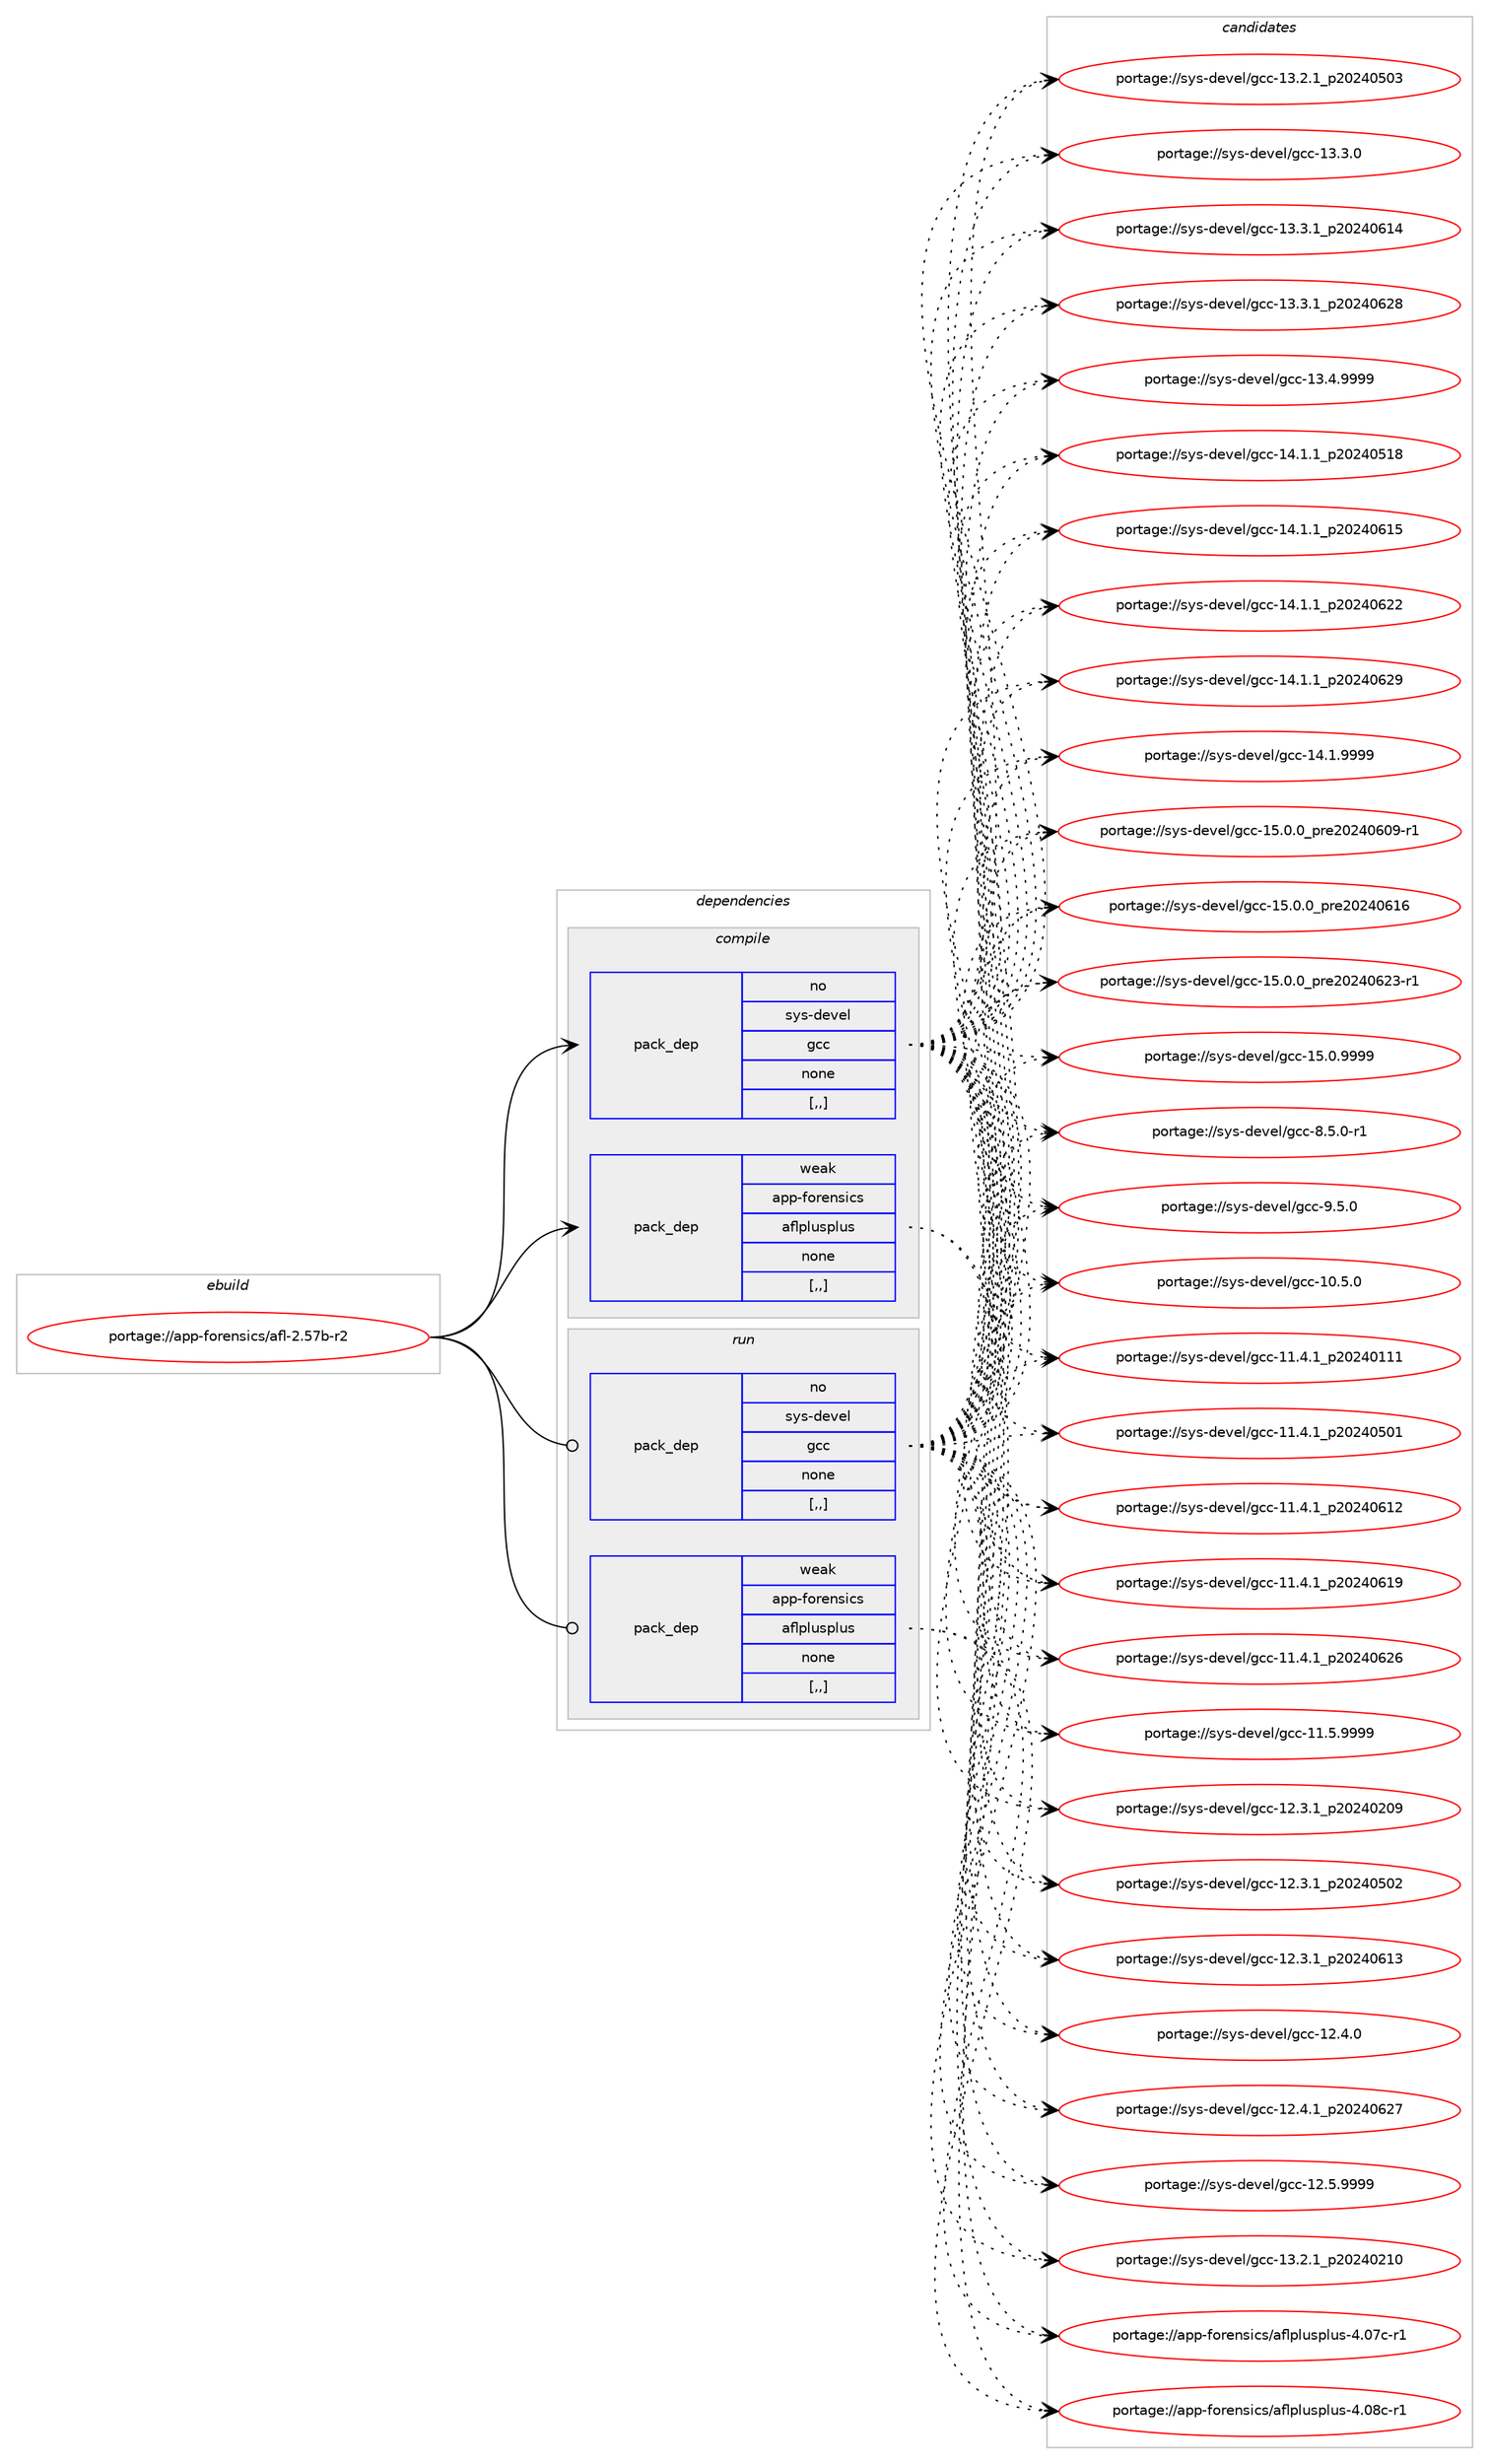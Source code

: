 digraph prolog {

# *************
# Graph options
# *************

newrank=true;
concentrate=true;
compound=true;
graph [rankdir=LR,fontname=Helvetica,fontsize=10,ranksep=1.5];#, ranksep=2.5, nodesep=0.2];
edge  [arrowhead=vee];
node  [fontname=Helvetica,fontsize=10];

# **********
# The ebuild
# **********

subgraph cluster_leftcol {
color=gray;
rank=same;
label=<<i>ebuild</i>>;
id [label="portage://app-forensics/afl-2.57b-r2", color=red, width=4, href="../app-forensics/afl-2.57b-r2.svg"];
}

# ****************
# The dependencies
# ****************

subgraph cluster_midcol {
color=gray;
label=<<i>dependencies</i>>;
subgraph cluster_compile {
fillcolor="#eeeeee";
style=filled;
label=<<i>compile</i>>;
subgraph pack24079 {
dependency34613 [label=<<TABLE BORDER="0" CELLBORDER="1" CELLSPACING="0" CELLPADDING="4" WIDTH="220"><TR><TD ROWSPAN="6" CELLPADDING="30">pack_dep</TD></TR><TR><TD WIDTH="110">no</TD></TR><TR><TD>sys-devel</TD></TR><TR><TD>gcc</TD></TR><TR><TD>none</TD></TR><TR><TD>[,,]</TD></TR></TABLE>>, shape=none, color=blue];
}
id:e -> dependency34613:w [weight=20,style="solid",arrowhead="vee"];
subgraph pack24080 {
dependency34614 [label=<<TABLE BORDER="0" CELLBORDER="1" CELLSPACING="0" CELLPADDING="4" WIDTH="220"><TR><TD ROWSPAN="6" CELLPADDING="30">pack_dep</TD></TR><TR><TD WIDTH="110">weak</TD></TR><TR><TD>app-forensics</TD></TR><TR><TD>aflplusplus</TD></TR><TR><TD>none</TD></TR><TR><TD>[,,]</TD></TR></TABLE>>, shape=none, color=blue];
}
id:e -> dependency34614:w [weight=20,style="solid",arrowhead="vee"];
}
subgraph cluster_compileandrun {
fillcolor="#eeeeee";
style=filled;
label=<<i>compile and run</i>>;
}
subgraph cluster_run {
fillcolor="#eeeeee";
style=filled;
label=<<i>run</i>>;
subgraph pack24081 {
dependency34615 [label=<<TABLE BORDER="0" CELLBORDER="1" CELLSPACING="0" CELLPADDING="4" WIDTH="220"><TR><TD ROWSPAN="6" CELLPADDING="30">pack_dep</TD></TR><TR><TD WIDTH="110">no</TD></TR><TR><TD>sys-devel</TD></TR><TR><TD>gcc</TD></TR><TR><TD>none</TD></TR><TR><TD>[,,]</TD></TR></TABLE>>, shape=none, color=blue];
}
id:e -> dependency34615:w [weight=20,style="solid",arrowhead="odot"];
subgraph pack24082 {
dependency34616 [label=<<TABLE BORDER="0" CELLBORDER="1" CELLSPACING="0" CELLPADDING="4" WIDTH="220"><TR><TD ROWSPAN="6" CELLPADDING="30">pack_dep</TD></TR><TR><TD WIDTH="110">weak</TD></TR><TR><TD>app-forensics</TD></TR><TR><TD>aflplusplus</TD></TR><TR><TD>none</TD></TR><TR><TD>[,,]</TD></TR></TABLE>>, shape=none, color=blue];
}
id:e -> dependency34616:w [weight=20,style="solid",arrowhead="odot"];
}
}

# **************
# The candidates
# **************

subgraph cluster_choices {
rank=same;
color=gray;
label=<<i>candidates</i>>;

subgraph choice24079 {
color=black;
nodesep=1;
choice1151211154510010111810110847103999945494846534648 [label="portage://sys-devel/gcc-10.5.0", color=red, width=4,href="../sys-devel/gcc-10.5.0.svg"];
choice1151211154510010111810110847103999945494946524649951125048505248494949 [label="portage://sys-devel/gcc-11.4.1_p20240111", color=red, width=4,href="../sys-devel/gcc-11.4.1_p20240111.svg"];
choice1151211154510010111810110847103999945494946524649951125048505248534849 [label="portage://sys-devel/gcc-11.4.1_p20240501", color=red, width=4,href="../sys-devel/gcc-11.4.1_p20240501.svg"];
choice1151211154510010111810110847103999945494946524649951125048505248544950 [label="portage://sys-devel/gcc-11.4.1_p20240612", color=red, width=4,href="../sys-devel/gcc-11.4.1_p20240612.svg"];
choice1151211154510010111810110847103999945494946524649951125048505248544957 [label="portage://sys-devel/gcc-11.4.1_p20240619", color=red, width=4,href="../sys-devel/gcc-11.4.1_p20240619.svg"];
choice1151211154510010111810110847103999945494946524649951125048505248545054 [label="portage://sys-devel/gcc-11.4.1_p20240626", color=red, width=4,href="../sys-devel/gcc-11.4.1_p20240626.svg"];
choice1151211154510010111810110847103999945494946534657575757 [label="portage://sys-devel/gcc-11.5.9999", color=red, width=4,href="../sys-devel/gcc-11.5.9999.svg"];
choice1151211154510010111810110847103999945495046514649951125048505248504857 [label="portage://sys-devel/gcc-12.3.1_p20240209", color=red, width=4,href="../sys-devel/gcc-12.3.1_p20240209.svg"];
choice1151211154510010111810110847103999945495046514649951125048505248534850 [label="portage://sys-devel/gcc-12.3.1_p20240502", color=red, width=4,href="../sys-devel/gcc-12.3.1_p20240502.svg"];
choice1151211154510010111810110847103999945495046514649951125048505248544951 [label="portage://sys-devel/gcc-12.3.1_p20240613", color=red, width=4,href="../sys-devel/gcc-12.3.1_p20240613.svg"];
choice1151211154510010111810110847103999945495046524648 [label="portage://sys-devel/gcc-12.4.0", color=red, width=4,href="../sys-devel/gcc-12.4.0.svg"];
choice1151211154510010111810110847103999945495046524649951125048505248545055 [label="portage://sys-devel/gcc-12.4.1_p20240627", color=red, width=4,href="../sys-devel/gcc-12.4.1_p20240627.svg"];
choice1151211154510010111810110847103999945495046534657575757 [label="portage://sys-devel/gcc-12.5.9999", color=red, width=4,href="../sys-devel/gcc-12.5.9999.svg"];
choice1151211154510010111810110847103999945495146504649951125048505248504948 [label="portage://sys-devel/gcc-13.2.1_p20240210", color=red, width=4,href="../sys-devel/gcc-13.2.1_p20240210.svg"];
choice1151211154510010111810110847103999945495146504649951125048505248534851 [label="portage://sys-devel/gcc-13.2.1_p20240503", color=red, width=4,href="../sys-devel/gcc-13.2.1_p20240503.svg"];
choice1151211154510010111810110847103999945495146514648 [label="portage://sys-devel/gcc-13.3.0", color=red, width=4,href="../sys-devel/gcc-13.3.0.svg"];
choice1151211154510010111810110847103999945495146514649951125048505248544952 [label="portage://sys-devel/gcc-13.3.1_p20240614", color=red, width=4,href="../sys-devel/gcc-13.3.1_p20240614.svg"];
choice1151211154510010111810110847103999945495146514649951125048505248545056 [label="portage://sys-devel/gcc-13.3.1_p20240628", color=red, width=4,href="../sys-devel/gcc-13.3.1_p20240628.svg"];
choice1151211154510010111810110847103999945495146524657575757 [label="portage://sys-devel/gcc-13.4.9999", color=red, width=4,href="../sys-devel/gcc-13.4.9999.svg"];
choice1151211154510010111810110847103999945495246494649951125048505248534956 [label="portage://sys-devel/gcc-14.1.1_p20240518", color=red, width=4,href="../sys-devel/gcc-14.1.1_p20240518.svg"];
choice1151211154510010111810110847103999945495246494649951125048505248544953 [label="portage://sys-devel/gcc-14.1.1_p20240615", color=red, width=4,href="../sys-devel/gcc-14.1.1_p20240615.svg"];
choice1151211154510010111810110847103999945495246494649951125048505248545050 [label="portage://sys-devel/gcc-14.1.1_p20240622", color=red, width=4,href="../sys-devel/gcc-14.1.1_p20240622.svg"];
choice1151211154510010111810110847103999945495246494649951125048505248545057 [label="portage://sys-devel/gcc-14.1.1_p20240629", color=red, width=4,href="../sys-devel/gcc-14.1.1_p20240629.svg"];
choice1151211154510010111810110847103999945495246494657575757 [label="portage://sys-devel/gcc-14.1.9999", color=red, width=4,href="../sys-devel/gcc-14.1.9999.svg"];
choice11512111545100101118101108471039999454953464846489511211410150485052485448574511449 [label="portage://sys-devel/gcc-15.0.0_pre20240609-r1", color=red, width=4,href="../sys-devel/gcc-15.0.0_pre20240609-r1.svg"];
choice1151211154510010111810110847103999945495346484648951121141015048505248544954 [label="portage://sys-devel/gcc-15.0.0_pre20240616", color=red, width=4,href="../sys-devel/gcc-15.0.0_pre20240616.svg"];
choice11512111545100101118101108471039999454953464846489511211410150485052485450514511449 [label="portage://sys-devel/gcc-15.0.0_pre20240623-r1", color=red, width=4,href="../sys-devel/gcc-15.0.0_pre20240623-r1.svg"];
choice1151211154510010111810110847103999945495346484657575757 [label="portage://sys-devel/gcc-15.0.9999", color=red, width=4,href="../sys-devel/gcc-15.0.9999.svg"];
choice115121115451001011181011084710399994556465346484511449 [label="portage://sys-devel/gcc-8.5.0-r1", color=red, width=4,href="../sys-devel/gcc-8.5.0-r1.svg"];
choice11512111545100101118101108471039999455746534648 [label="portage://sys-devel/gcc-9.5.0", color=red, width=4,href="../sys-devel/gcc-9.5.0.svg"];
dependency34613:e -> choice1151211154510010111810110847103999945494846534648:w [style=dotted,weight="100"];
dependency34613:e -> choice1151211154510010111810110847103999945494946524649951125048505248494949:w [style=dotted,weight="100"];
dependency34613:e -> choice1151211154510010111810110847103999945494946524649951125048505248534849:w [style=dotted,weight="100"];
dependency34613:e -> choice1151211154510010111810110847103999945494946524649951125048505248544950:w [style=dotted,weight="100"];
dependency34613:e -> choice1151211154510010111810110847103999945494946524649951125048505248544957:w [style=dotted,weight="100"];
dependency34613:e -> choice1151211154510010111810110847103999945494946524649951125048505248545054:w [style=dotted,weight="100"];
dependency34613:e -> choice1151211154510010111810110847103999945494946534657575757:w [style=dotted,weight="100"];
dependency34613:e -> choice1151211154510010111810110847103999945495046514649951125048505248504857:w [style=dotted,weight="100"];
dependency34613:e -> choice1151211154510010111810110847103999945495046514649951125048505248534850:w [style=dotted,weight="100"];
dependency34613:e -> choice1151211154510010111810110847103999945495046514649951125048505248544951:w [style=dotted,weight="100"];
dependency34613:e -> choice1151211154510010111810110847103999945495046524648:w [style=dotted,weight="100"];
dependency34613:e -> choice1151211154510010111810110847103999945495046524649951125048505248545055:w [style=dotted,weight="100"];
dependency34613:e -> choice1151211154510010111810110847103999945495046534657575757:w [style=dotted,weight="100"];
dependency34613:e -> choice1151211154510010111810110847103999945495146504649951125048505248504948:w [style=dotted,weight="100"];
dependency34613:e -> choice1151211154510010111810110847103999945495146504649951125048505248534851:w [style=dotted,weight="100"];
dependency34613:e -> choice1151211154510010111810110847103999945495146514648:w [style=dotted,weight="100"];
dependency34613:e -> choice1151211154510010111810110847103999945495146514649951125048505248544952:w [style=dotted,weight="100"];
dependency34613:e -> choice1151211154510010111810110847103999945495146514649951125048505248545056:w [style=dotted,weight="100"];
dependency34613:e -> choice1151211154510010111810110847103999945495146524657575757:w [style=dotted,weight="100"];
dependency34613:e -> choice1151211154510010111810110847103999945495246494649951125048505248534956:w [style=dotted,weight="100"];
dependency34613:e -> choice1151211154510010111810110847103999945495246494649951125048505248544953:w [style=dotted,weight="100"];
dependency34613:e -> choice1151211154510010111810110847103999945495246494649951125048505248545050:w [style=dotted,weight="100"];
dependency34613:e -> choice1151211154510010111810110847103999945495246494649951125048505248545057:w [style=dotted,weight="100"];
dependency34613:e -> choice1151211154510010111810110847103999945495246494657575757:w [style=dotted,weight="100"];
dependency34613:e -> choice11512111545100101118101108471039999454953464846489511211410150485052485448574511449:w [style=dotted,weight="100"];
dependency34613:e -> choice1151211154510010111810110847103999945495346484648951121141015048505248544954:w [style=dotted,weight="100"];
dependency34613:e -> choice11512111545100101118101108471039999454953464846489511211410150485052485450514511449:w [style=dotted,weight="100"];
dependency34613:e -> choice1151211154510010111810110847103999945495346484657575757:w [style=dotted,weight="100"];
dependency34613:e -> choice115121115451001011181011084710399994556465346484511449:w [style=dotted,weight="100"];
dependency34613:e -> choice11512111545100101118101108471039999455746534648:w [style=dotted,weight="100"];
}
subgraph choice24080 {
color=black;
nodesep=1;
choice97112112451021111141011101151059911547971021081121081171151121081171154552464855994511449 [label="portage://app-forensics/aflplusplus-4.07c-r1", color=red, width=4,href="../app-forensics/aflplusplus-4.07c-r1.svg"];
choice97112112451021111141011101151059911547971021081121081171151121081171154552464856994511449 [label="portage://app-forensics/aflplusplus-4.08c-r1", color=red, width=4,href="../app-forensics/aflplusplus-4.08c-r1.svg"];
dependency34614:e -> choice97112112451021111141011101151059911547971021081121081171151121081171154552464855994511449:w [style=dotted,weight="100"];
dependency34614:e -> choice97112112451021111141011101151059911547971021081121081171151121081171154552464856994511449:w [style=dotted,weight="100"];
}
subgraph choice24081 {
color=black;
nodesep=1;
choice1151211154510010111810110847103999945494846534648 [label="portage://sys-devel/gcc-10.5.0", color=red, width=4,href="../sys-devel/gcc-10.5.0.svg"];
choice1151211154510010111810110847103999945494946524649951125048505248494949 [label="portage://sys-devel/gcc-11.4.1_p20240111", color=red, width=4,href="../sys-devel/gcc-11.4.1_p20240111.svg"];
choice1151211154510010111810110847103999945494946524649951125048505248534849 [label="portage://sys-devel/gcc-11.4.1_p20240501", color=red, width=4,href="../sys-devel/gcc-11.4.1_p20240501.svg"];
choice1151211154510010111810110847103999945494946524649951125048505248544950 [label="portage://sys-devel/gcc-11.4.1_p20240612", color=red, width=4,href="../sys-devel/gcc-11.4.1_p20240612.svg"];
choice1151211154510010111810110847103999945494946524649951125048505248544957 [label="portage://sys-devel/gcc-11.4.1_p20240619", color=red, width=4,href="../sys-devel/gcc-11.4.1_p20240619.svg"];
choice1151211154510010111810110847103999945494946524649951125048505248545054 [label="portage://sys-devel/gcc-11.4.1_p20240626", color=red, width=4,href="../sys-devel/gcc-11.4.1_p20240626.svg"];
choice1151211154510010111810110847103999945494946534657575757 [label="portage://sys-devel/gcc-11.5.9999", color=red, width=4,href="../sys-devel/gcc-11.5.9999.svg"];
choice1151211154510010111810110847103999945495046514649951125048505248504857 [label="portage://sys-devel/gcc-12.3.1_p20240209", color=red, width=4,href="../sys-devel/gcc-12.3.1_p20240209.svg"];
choice1151211154510010111810110847103999945495046514649951125048505248534850 [label="portage://sys-devel/gcc-12.3.1_p20240502", color=red, width=4,href="../sys-devel/gcc-12.3.1_p20240502.svg"];
choice1151211154510010111810110847103999945495046514649951125048505248544951 [label="portage://sys-devel/gcc-12.3.1_p20240613", color=red, width=4,href="../sys-devel/gcc-12.3.1_p20240613.svg"];
choice1151211154510010111810110847103999945495046524648 [label="portage://sys-devel/gcc-12.4.0", color=red, width=4,href="../sys-devel/gcc-12.4.0.svg"];
choice1151211154510010111810110847103999945495046524649951125048505248545055 [label="portage://sys-devel/gcc-12.4.1_p20240627", color=red, width=4,href="../sys-devel/gcc-12.4.1_p20240627.svg"];
choice1151211154510010111810110847103999945495046534657575757 [label="portage://sys-devel/gcc-12.5.9999", color=red, width=4,href="../sys-devel/gcc-12.5.9999.svg"];
choice1151211154510010111810110847103999945495146504649951125048505248504948 [label="portage://sys-devel/gcc-13.2.1_p20240210", color=red, width=4,href="../sys-devel/gcc-13.2.1_p20240210.svg"];
choice1151211154510010111810110847103999945495146504649951125048505248534851 [label="portage://sys-devel/gcc-13.2.1_p20240503", color=red, width=4,href="../sys-devel/gcc-13.2.1_p20240503.svg"];
choice1151211154510010111810110847103999945495146514648 [label="portage://sys-devel/gcc-13.3.0", color=red, width=4,href="../sys-devel/gcc-13.3.0.svg"];
choice1151211154510010111810110847103999945495146514649951125048505248544952 [label="portage://sys-devel/gcc-13.3.1_p20240614", color=red, width=4,href="../sys-devel/gcc-13.3.1_p20240614.svg"];
choice1151211154510010111810110847103999945495146514649951125048505248545056 [label="portage://sys-devel/gcc-13.3.1_p20240628", color=red, width=4,href="../sys-devel/gcc-13.3.1_p20240628.svg"];
choice1151211154510010111810110847103999945495146524657575757 [label="portage://sys-devel/gcc-13.4.9999", color=red, width=4,href="../sys-devel/gcc-13.4.9999.svg"];
choice1151211154510010111810110847103999945495246494649951125048505248534956 [label="portage://sys-devel/gcc-14.1.1_p20240518", color=red, width=4,href="../sys-devel/gcc-14.1.1_p20240518.svg"];
choice1151211154510010111810110847103999945495246494649951125048505248544953 [label="portage://sys-devel/gcc-14.1.1_p20240615", color=red, width=4,href="../sys-devel/gcc-14.1.1_p20240615.svg"];
choice1151211154510010111810110847103999945495246494649951125048505248545050 [label="portage://sys-devel/gcc-14.1.1_p20240622", color=red, width=4,href="../sys-devel/gcc-14.1.1_p20240622.svg"];
choice1151211154510010111810110847103999945495246494649951125048505248545057 [label="portage://sys-devel/gcc-14.1.1_p20240629", color=red, width=4,href="../sys-devel/gcc-14.1.1_p20240629.svg"];
choice1151211154510010111810110847103999945495246494657575757 [label="portage://sys-devel/gcc-14.1.9999", color=red, width=4,href="../sys-devel/gcc-14.1.9999.svg"];
choice11512111545100101118101108471039999454953464846489511211410150485052485448574511449 [label="portage://sys-devel/gcc-15.0.0_pre20240609-r1", color=red, width=4,href="../sys-devel/gcc-15.0.0_pre20240609-r1.svg"];
choice1151211154510010111810110847103999945495346484648951121141015048505248544954 [label="portage://sys-devel/gcc-15.0.0_pre20240616", color=red, width=4,href="../sys-devel/gcc-15.0.0_pre20240616.svg"];
choice11512111545100101118101108471039999454953464846489511211410150485052485450514511449 [label="portage://sys-devel/gcc-15.0.0_pre20240623-r1", color=red, width=4,href="../sys-devel/gcc-15.0.0_pre20240623-r1.svg"];
choice1151211154510010111810110847103999945495346484657575757 [label="portage://sys-devel/gcc-15.0.9999", color=red, width=4,href="../sys-devel/gcc-15.0.9999.svg"];
choice115121115451001011181011084710399994556465346484511449 [label="portage://sys-devel/gcc-8.5.0-r1", color=red, width=4,href="../sys-devel/gcc-8.5.0-r1.svg"];
choice11512111545100101118101108471039999455746534648 [label="portage://sys-devel/gcc-9.5.0", color=red, width=4,href="../sys-devel/gcc-9.5.0.svg"];
dependency34615:e -> choice1151211154510010111810110847103999945494846534648:w [style=dotted,weight="100"];
dependency34615:e -> choice1151211154510010111810110847103999945494946524649951125048505248494949:w [style=dotted,weight="100"];
dependency34615:e -> choice1151211154510010111810110847103999945494946524649951125048505248534849:w [style=dotted,weight="100"];
dependency34615:e -> choice1151211154510010111810110847103999945494946524649951125048505248544950:w [style=dotted,weight="100"];
dependency34615:e -> choice1151211154510010111810110847103999945494946524649951125048505248544957:w [style=dotted,weight="100"];
dependency34615:e -> choice1151211154510010111810110847103999945494946524649951125048505248545054:w [style=dotted,weight="100"];
dependency34615:e -> choice1151211154510010111810110847103999945494946534657575757:w [style=dotted,weight="100"];
dependency34615:e -> choice1151211154510010111810110847103999945495046514649951125048505248504857:w [style=dotted,weight="100"];
dependency34615:e -> choice1151211154510010111810110847103999945495046514649951125048505248534850:w [style=dotted,weight="100"];
dependency34615:e -> choice1151211154510010111810110847103999945495046514649951125048505248544951:w [style=dotted,weight="100"];
dependency34615:e -> choice1151211154510010111810110847103999945495046524648:w [style=dotted,weight="100"];
dependency34615:e -> choice1151211154510010111810110847103999945495046524649951125048505248545055:w [style=dotted,weight="100"];
dependency34615:e -> choice1151211154510010111810110847103999945495046534657575757:w [style=dotted,weight="100"];
dependency34615:e -> choice1151211154510010111810110847103999945495146504649951125048505248504948:w [style=dotted,weight="100"];
dependency34615:e -> choice1151211154510010111810110847103999945495146504649951125048505248534851:w [style=dotted,weight="100"];
dependency34615:e -> choice1151211154510010111810110847103999945495146514648:w [style=dotted,weight="100"];
dependency34615:e -> choice1151211154510010111810110847103999945495146514649951125048505248544952:w [style=dotted,weight="100"];
dependency34615:e -> choice1151211154510010111810110847103999945495146514649951125048505248545056:w [style=dotted,weight="100"];
dependency34615:e -> choice1151211154510010111810110847103999945495146524657575757:w [style=dotted,weight="100"];
dependency34615:e -> choice1151211154510010111810110847103999945495246494649951125048505248534956:w [style=dotted,weight="100"];
dependency34615:e -> choice1151211154510010111810110847103999945495246494649951125048505248544953:w [style=dotted,weight="100"];
dependency34615:e -> choice1151211154510010111810110847103999945495246494649951125048505248545050:w [style=dotted,weight="100"];
dependency34615:e -> choice1151211154510010111810110847103999945495246494649951125048505248545057:w [style=dotted,weight="100"];
dependency34615:e -> choice1151211154510010111810110847103999945495246494657575757:w [style=dotted,weight="100"];
dependency34615:e -> choice11512111545100101118101108471039999454953464846489511211410150485052485448574511449:w [style=dotted,weight="100"];
dependency34615:e -> choice1151211154510010111810110847103999945495346484648951121141015048505248544954:w [style=dotted,weight="100"];
dependency34615:e -> choice11512111545100101118101108471039999454953464846489511211410150485052485450514511449:w [style=dotted,weight="100"];
dependency34615:e -> choice1151211154510010111810110847103999945495346484657575757:w [style=dotted,weight="100"];
dependency34615:e -> choice115121115451001011181011084710399994556465346484511449:w [style=dotted,weight="100"];
dependency34615:e -> choice11512111545100101118101108471039999455746534648:w [style=dotted,weight="100"];
}
subgraph choice24082 {
color=black;
nodesep=1;
choice97112112451021111141011101151059911547971021081121081171151121081171154552464855994511449 [label="portage://app-forensics/aflplusplus-4.07c-r1", color=red, width=4,href="../app-forensics/aflplusplus-4.07c-r1.svg"];
choice97112112451021111141011101151059911547971021081121081171151121081171154552464856994511449 [label="portage://app-forensics/aflplusplus-4.08c-r1", color=red, width=4,href="../app-forensics/aflplusplus-4.08c-r1.svg"];
dependency34616:e -> choice97112112451021111141011101151059911547971021081121081171151121081171154552464855994511449:w [style=dotted,weight="100"];
dependency34616:e -> choice97112112451021111141011101151059911547971021081121081171151121081171154552464856994511449:w [style=dotted,weight="100"];
}
}

}
